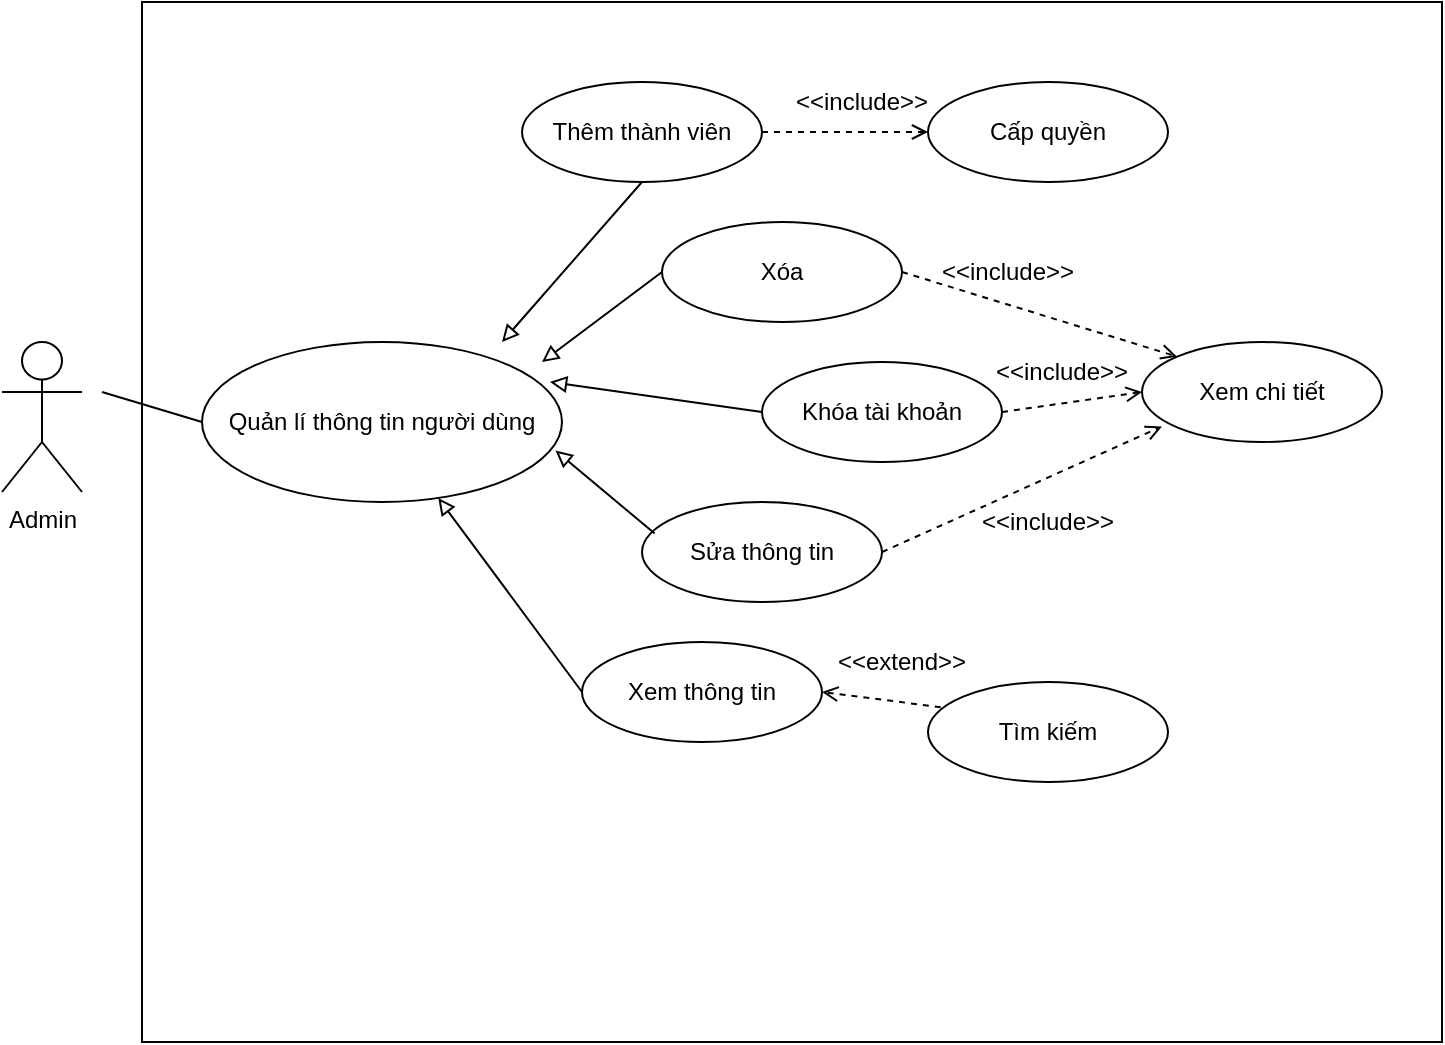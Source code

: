 <mxfile version="12.0.0" type="github" pages="1"><diagram id="12PFHw0h8Q8npcBHtPUk" name="Page-1"><mxGraphModel dx="976" dy="532" grid="1" gridSize="10" guides="1" tooltips="1" connect="1" arrows="1" fold="1" page="1" pageScale="1" pageWidth="827" pageHeight="1169" math="0" shadow="0"><root><mxCell id="0"/><mxCell id="1" parent="0"/><mxCell id="QdBjmfvnj8XAE1ZBZg3u-1" value="Admin" style="shape=umlActor;verticalLabelPosition=bottom;labelBackgroundColor=#ffffff;verticalAlign=top;html=1;outlineConnect=0;" parent="1" vertex="1"><mxGeometry x="70" y="260" width="40" height="75" as="geometry"/></mxCell><mxCell id="QdBjmfvnj8XAE1ZBZg3u-2" value="" style="rounded=0;whiteSpace=wrap;html=1;" parent="1" vertex="1"><mxGeometry x="140" y="90" width="650" height="520" as="geometry"/></mxCell><mxCell id="QdBjmfvnj8XAE1ZBZg3u-3" value="Quản lí thông tin người dùng" style="ellipse;whiteSpace=wrap;html=1;" parent="1" vertex="1"><mxGeometry x="170" y="260" width="180" height="80" as="geometry"/></mxCell><mxCell id="QdBjmfvnj8XAE1ZBZg3u-4" value="Thêm thành viên" style="ellipse;whiteSpace=wrap;html=1;" parent="1" vertex="1"><mxGeometry x="330" y="130" width="120" height="50" as="geometry"/></mxCell><mxCell id="QdBjmfvnj8XAE1ZBZg3u-5" value="Xóa" style="ellipse;whiteSpace=wrap;html=1;" parent="1" vertex="1"><mxGeometry x="400" y="200" width="120" height="50" as="geometry"/></mxCell><mxCell id="QdBjmfvnj8XAE1ZBZg3u-6" value="Khóa tài khoản" style="ellipse;whiteSpace=wrap;html=1;" parent="1" vertex="1"><mxGeometry x="450" y="270" width="120" height="50" as="geometry"/></mxCell><mxCell id="QdBjmfvnj8XAE1ZBZg3u-7" value="Sửa thông tin" style="ellipse;whiteSpace=wrap;html=1;" parent="1" vertex="1"><mxGeometry x="390" y="340" width="120" height="50" as="geometry"/></mxCell><mxCell id="QdBjmfvnj8XAE1ZBZg3u-9" value="Cấp quyền" style="ellipse;whiteSpace=wrap;html=1;" parent="1" vertex="1"><mxGeometry x="533" y="130" width="120" height="50" as="geometry"/></mxCell><mxCell id="QdBjmfvnj8XAE1ZBZg3u-10" value="Xem chi tiết" style="ellipse;whiteSpace=wrap;html=1;" parent="1" vertex="1"><mxGeometry x="640" y="260" width="120" height="50" as="geometry"/></mxCell><mxCell id="QdBjmfvnj8XAE1ZBZg3u-11" value="Xem thông tin" style="ellipse;whiteSpace=wrap;html=1;" parent="1" vertex="1"><mxGeometry x="360" y="410" width="120" height="50" as="geometry"/></mxCell><mxCell id="QdBjmfvnj8XAE1ZBZg3u-12" value="" style="endArrow=block;html=1;endFill=0;" parent="1" edge="1"><mxGeometry width="50" height="50" relative="1" as="geometry"><mxPoint x="390" y="180" as="sourcePoint"/><mxPoint x="320" y="260" as="targetPoint"/></mxGeometry></mxCell><mxCell id="QdBjmfvnj8XAE1ZBZg3u-13" value="" style="endArrow=block;html=1;endFill=0;exitX=0;exitY=0.5;exitDx=0;exitDy=0;" parent="1" source="QdBjmfvnj8XAE1ZBZg3u-5" edge="1"><mxGeometry width="50" height="50" relative="1" as="geometry"><mxPoint x="409" y="198" as="sourcePoint"/><mxPoint x="340" y="270" as="targetPoint"/><Array as="points"><mxPoint x="400" y="225"/></Array></mxGeometry></mxCell><mxCell id="QdBjmfvnj8XAE1ZBZg3u-14" value="" style="endArrow=block;html=1;endFill=0;exitX=0;exitY=0.5;exitDx=0;exitDy=0;" parent="1" source="QdBjmfvnj8XAE1ZBZg3u-6" edge="1"><mxGeometry width="50" height="50" relative="1" as="geometry"><mxPoint x="419" y="208" as="sourcePoint"/><mxPoint x="344" y="280" as="targetPoint"/></mxGeometry></mxCell><mxCell id="QdBjmfvnj8XAE1ZBZg3u-19" value="" style="endArrow=block;html=1;endFill=0;exitX=0.053;exitY=0.316;exitDx=0;exitDy=0;exitPerimeter=0;entryX=0.982;entryY=0.678;entryDx=0;entryDy=0;entryPerimeter=0;" parent="1" source="QdBjmfvnj8XAE1ZBZg3u-7" target="QdBjmfvnj8XAE1ZBZg3u-3" edge="1"><mxGeometry width="50" height="50" relative="1" as="geometry"><mxPoint x="429" y="218" as="sourcePoint"/><mxPoint x="354" y="290" as="targetPoint"/></mxGeometry></mxCell><mxCell id="QdBjmfvnj8XAE1ZBZg3u-22" value="Tìm kiếm" style="ellipse;whiteSpace=wrap;html=1;" parent="1" vertex="1"><mxGeometry x="533" y="430" width="120" height="50" as="geometry"/></mxCell><mxCell id="QdBjmfvnj8XAE1ZBZg3u-24" value="" style="endArrow=none;html=1;entryX=0;entryY=0.5;entryDx=0;entryDy=0;" parent="1" target="QdBjmfvnj8XAE1ZBZg3u-3" edge="1"><mxGeometry width="50" height="50" relative="1" as="geometry"><mxPoint x="120" y="285" as="sourcePoint"/><mxPoint x="170" y="280" as="targetPoint"/></mxGeometry></mxCell><mxCell id="QdBjmfvnj8XAE1ZBZg3u-25" value="" style="endArrow=block;html=1;endFill=0;exitX=0;exitY=0.5;exitDx=0;exitDy=0;" parent="1" source="QdBjmfvnj8XAE1ZBZg3u-11" target="QdBjmfvnj8XAE1ZBZg3u-3" edge="1"><mxGeometry width="50" height="50" relative="1" as="geometry"><mxPoint x="406.36" y="365.8" as="sourcePoint"/><mxPoint x="356.76" y="324.24" as="targetPoint"/></mxGeometry></mxCell><mxCell id="QdBjmfvnj8XAE1ZBZg3u-35" value="" style="endArrow=open;dashed=1;html=1;endFill=0;exitX=1;exitY=0.5;exitDx=0;exitDy=0;entryX=0;entryY=0.5;entryDx=0;entryDy=0;" parent="1" source="QdBjmfvnj8XAE1ZBZg3u-4" target="QdBjmfvnj8XAE1ZBZg3u-9" edge="1"><mxGeometry width="50" height="50" relative="1" as="geometry"><mxPoint x="470" y="190" as="sourcePoint"/><mxPoint x="520" y="140" as="targetPoint"/></mxGeometry></mxCell><mxCell id="QdBjmfvnj8XAE1ZBZg3u-36" value="" style="endArrow=open;dashed=1;html=1;endFill=0;exitX=1;exitY=0.5;exitDx=0;exitDy=0;entryX=0;entryY=0;entryDx=0;entryDy=0;" parent="1" source="QdBjmfvnj8XAE1ZBZg3u-5" target="QdBjmfvnj8XAE1ZBZg3u-10" edge="1"><mxGeometry width="50" height="50" relative="1" as="geometry"><mxPoint x="550" y="260" as="sourcePoint"/><mxPoint x="600" y="210" as="targetPoint"/></mxGeometry></mxCell><mxCell id="QdBjmfvnj8XAE1ZBZg3u-37" value="" style="endArrow=open;dashed=1;html=1;endFill=0;exitX=1;exitY=0.5;exitDx=0;exitDy=0;entryX=0;entryY=0.5;entryDx=0;entryDy=0;" parent="1" source="QdBjmfvnj8XAE1ZBZg3u-6" target="QdBjmfvnj8XAE1ZBZg3u-10" edge="1"><mxGeometry width="50" height="50" relative="1" as="geometry"><mxPoint x="610" y="390" as="sourcePoint"/><mxPoint x="620" y="290" as="targetPoint"/></mxGeometry></mxCell><mxCell id="QdBjmfvnj8XAE1ZBZg3u-38" value="" style="endArrow=open;dashed=1;html=1;endFill=0;exitX=1;exitY=0.5;exitDx=0;exitDy=0;entryX=0.083;entryY=0.844;entryDx=0;entryDy=0;entryPerimeter=0;" parent="1" source="QdBjmfvnj8XAE1ZBZg3u-7" target="QdBjmfvnj8XAE1ZBZg3u-10" edge="1"><mxGeometry width="50" height="50" relative="1" as="geometry"><mxPoint x="670" y="440" as="sourcePoint"/><mxPoint x="720" y="390" as="targetPoint"/></mxGeometry></mxCell><mxCell id="QdBjmfvnj8XAE1ZBZg3u-39" value="" style="endArrow=open;dashed=1;html=1;endFill=0;exitX=0.053;exitY=0.252;exitDx=0;exitDy=0;entryX=1;entryY=0.5;entryDx=0;entryDy=0;exitPerimeter=0;" parent="1" source="QdBjmfvnj8XAE1ZBZg3u-22" target="QdBjmfvnj8XAE1ZBZg3u-11" edge="1"><mxGeometry width="50" height="50" relative="1" as="geometry"><mxPoint x="520" y="375" as="sourcePoint"/><mxPoint x="639.96" y="312.2" as="targetPoint"/></mxGeometry></mxCell><mxCell id="QdBjmfvnj8XAE1ZBZg3u-40" value="&amp;lt;&amp;lt;include&amp;gt;&amp;gt;" style="text;html=1;strokeColor=none;fillColor=none;align=center;verticalAlign=middle;whiteSpace=wrap;rounded=0;" parent="1" vertex="1"><mxGeometry x="480" y="130" width="40" height="20" as="geometry"/></mxCell><mxCell id="QdBjmfvnj8XAE1ZBZg3u-41" value="&amp;lt;&amp;lt;include&amp;gt;&amp;gt;" style="text;html=1;strokeColor=none;fillColor=none;align=center;verticalAlign=middle;whiteSpace=wrap;rounded=0;" parent="1" vertex="1"><mxGeometry x="553" y="215" width="40" height="20" as="geometry"/></mxCell><mxCell id="QdBjmfvnj8XAE1ZBZg3u-42" value="&amp;lt;&amp;lt;include&amp;gt;&amp;gt;" style="text;html=1;strokeColor=none;fillColor=none;align=center;verticalAlign=middle;whiteSpace=wrap;rounded=0;" parent="1" vertex="1"><mxGeometry x="580" y="265" width="40" height="20" as="geometry"/></mxCell><mxCell id="QdBjmfvnj8XAE1ZBZg3u-43" value="&amp;lt;&amp;lt;include&amp;gt;&amp;gt;" style="text;html=1;strokeColor=none;fillColor=none;align=center;verticalAlign=middle;whiteSpace=wrap;rounded=0;" parent="1" vertex="1"><mxGeometry x="573" y="340" width="40" height="20" as="geometry"/></mxCell><mxCell id="QdBjmfvnj8XAE1ZBZg3u-44" value="&amp;lt;&amp;lt;extend&amp;gt;&amp;gt;" style="text;html=1;strokeColor=none;fillColor=none;align=center;verticalAlign=middle;whiteSpace=wrap;rounded=0;" parent="1" vertex="1"><mxGeometry x="500" y="410" width="40" height="20" as="geometry"/></mxCell></root></mxGraphModel></diagram></mxfile>